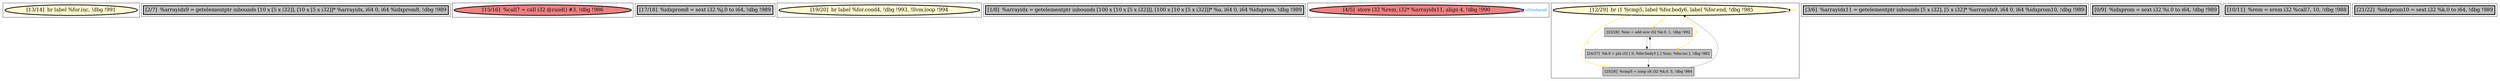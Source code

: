 
digraph G {





subgraph cluster11 {


node237 [penwidth=3.0,fontsize=20,fillcolor=lemonchiffon,label="[13/14]  br label %for.inc, !dbg !991",shape=ellipse,style=filled ]



}

subgraph cluster10 {


node236 [penwidth=3.0,fontsize=20,fillcolor=grey,label="[2/7]  %arrayidx9 = getelementptr inbounds [10 x [5 x i32]], [10 x [5 x i32]]* %arrayidx, i64 0, i64 %idxprom8, !dbg !989",shape=rectangle,style=filled ]



}

subgraph cluster9 {


node235 [penwidth=3.0,fontsize=20,fillcolor=lightcoral,label="[15/16]  %call7 = call i32 @rand() #3, !dbg !986",shape=ellipse,style=filled ]



}

subgraph cluster8 {


node234 [penwidth=3.0,fontsize=20,fillcolor=grey,label="[17/18]  %idxprom8 = sext i32 %j.0 to i64, !dbg !989",shape=rectangle,style=filled ]



}

subgraph cluster7 {


node233 [penwidth=3.0,fontsize=20,fillcolor=lemonchiffon,label="[19/20]  br label %for.cond4, !dbg !993, !llvm.loop !994",shape=ellipse,style=filled ]



}

subgraph cluster6 {


node232 [penwidth=3.0,fontsize=20,fillcolor=grey,label="[1/8]  %arrayidx = getelementptr inbounds [100 x [10 x [5 x i32]]], [100 x [10 x [5 x i32]]]* %a, i64 0, i64 %idxprom, !dbg !989",shape=rectangle,style=filled ]



}

subgraph cluster0 {


node223 [penwidth=3.0,fontsize=20,fillcolor=lightcoral,label="[4/5]  store i32 %rem, i32* %arrayidx11, align 4, !dbg !990",shape=ellipse,style=filled ]

node223->node223 [style=solid,color=dodgerblue,label="O|indep|all",penwidth=1.0,fontcolor=dodgerblue ]


}

subgraph cluster5 {


node230 [penwidth=3.0,fontsize=20,fillcolor=lemonchiffon,label="[12/29]  br i1 %cmp5, label %for.body6, label %for.end, !dbg !985",shape=ellipse,style=filled ]
node231 [fillcolor=grey,label="[25/26]  %cmp5 = icmp slt i32 %k.0, 5, !dbg !984",shape=rectangle,style=filled ]
node228 [fillcolor=grey,label="[23/28]  %inc = add nsw i32 %k.0, 1, !dbg !992",shape=rectangle,style=filled ]
node229 [fillcolor=grey,label="[24/27]  %k.0 = phi i32 [ 0, %for.body3 ], [ %inc, %for.inc ], !dbg !982",shape=rectangle,style=filled ]

node230->node230 [style=solid,color=gold,label="C",penwidth=1.0,fontcolor=gold ]
node230->node228 [style=solid,color=gold,label="C",penwidth=1.0,fontcolor=gold ]
node228->node229 [style=solid,color=black,label="",penwidth=0.5,fontcolor=black ]
node229->node228 [style=solid,color=black,label="",penwidth=0.5,fontcolor=black ]
node230->node229 [style=solid,color=gold,label="C",penwidth=1.0,fontcolor=gold ]
node229->node231 [style=solid,color=black,label="",penwidth=0.5,fontcolor=black ]
node231->node230 [style=solid,color=black,label="",penwidth=0.5,fontcolor=black ]
node230->node231 [style=solid,color=gold,label="C",penwidth=1.0,fontcolor=gold ]


}

subgraph cluster1 {


node224 [penwidth=3.0,fontsize=20,fillcolor=grey,label="[3/6]  %arrayidx11 = getelementptr inbounds [5 x i32], [5 x i32]* %arrayidx9, i64 0, i64 %idxprom10, !dbg !989",shape=rectangle,style=filled ]



}

subgraph cluster2 {


node225 [penwidth=3.0,fontsize=20,fillcolor=grey,label="[0/9]  %idxprom = sext i32 %i.0 to i64, !dbg !989",shape=rectangle,style=filled ]



}

subgraph cluster3 {


node226 [penwidth=3.0,fontsize=20,fillcolor=grey,label="[10/11]  %rem = srem i32 %call7, 10, !dbg !988",shape=rectangle,style=filled ]



}

subgraph cluster4 {


node227 [penwidth=3.0,fontsize=20,fillcolor=grey,label="[21/22]  %idxprom10 = sext i32 %k.0 to i64, !dbg !989",shape=rectangle,style=filled ]



}

}
